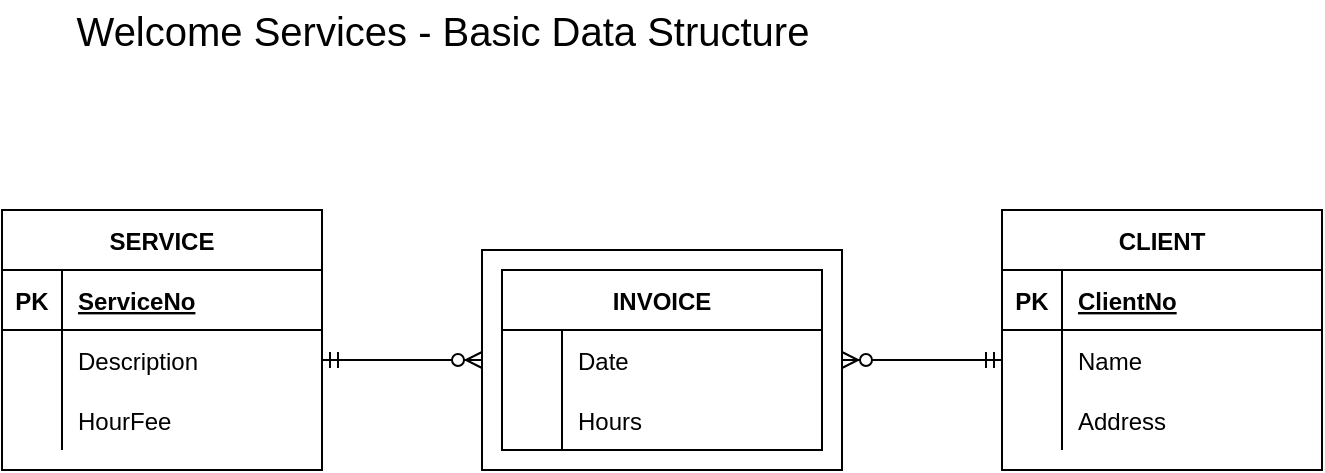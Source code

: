 <mxfile version="14.7.7" type="device"><diagram id="ssNDNhdNtm-Vj1r_zQpz" name="Page-1"><mxGraphModel dx="1502" dy="635" grid="1" gridSize="10" guides="1" tooltips="1" connect="1" arrows="1" fold="1" page="1" pageScale="1" pageWidth="827" pageHeight="1169" math="0" shadow="0"><root><mxCell id="0"/><mxCell id="1" parent="0"/><mxCell id="y2ffqyOGFUvIAbBw9LDo-1" value="SERVICE" style="shape=table;startSize=30;container=1;collapsible=1;childLayout=tableLayout;fixedRows=1;rowLines=0;fontStyle=1;align=center;resizeLast=1;" parent="1" vertex="1"><mxGeometry x="20" y="150" width="160" height="130" as="geometry"/></mxCell><mxCell id="y2ffqyOGFUvIAbBw9LDo-2" value="" style="shape=partialRectangle;collapsible=0;dropTarget=0;pointerEvents=0;fillColor=none;top=0;left=0;bottom=1;right=0;points=[[0,0.5],[1,0.5]];portConstraint=eastwest;" parent="y2ffqyOGFUvIAbBw9LDo-1" vertex="1"><mxGeometry y="30" width="160" height="30" as="geometry"/></mxCell><mxCell id="y2ffqyOGFUvIAbBw9LDo-3" value="PK" style="shape=partialRectangle;connectable=0;fillColor=none;top=0;left=0;bottom=0;right=0;fontStyle=1;overflow=hidden;" parent="y2ffqyOGFUvIAbBw9LDo-2" vertex="1"><mxGeometry width="30" height="30" as="geometry"/></mxCell><mxCell id="y2ffqyOGFUvIAbBw9LDo-4" value="ServiceNo" style="shape=partialRectangle;connectable=0;fillColor=none;top=0;left=0;bottom=0;right=0;align=left;spacingLeft=6;fontStyle=5;overflow=hidden;" parent="y2ffqyOGFUvIAbBw9LDo-2" vertex="1"><mxGeometry x="30" width="130" height="30" as="geometry"/></mxCell><mxCell id="y2ffqyOGFUvIAbBw9LDo-5" value="" style="shape=partialRectangle;collapsible=0;dropTarget=0;pointerEvents=0;fillColor=none;top=0;left=0;bottom=0;right=0;points=[[0,0.5],[1,0.5]];portConstraint=eastwest;" parent="y2ffqyOGFUvIAbBw9LDo-1" vertex="1"><mxGeometry y="60" width="160" height="30" as="geometry"/></mxCell><mxCell id="y2ffqyOGFUvIAbBw9LDo-6" value="" style="shape=partialRectangle;connectable=0;fillColor=none;top=0;left=0;bottom=0;right=0;editable=1;overflow=hidden;" parent="y2ffqyOGFUvIAbBw9LDo-5" vertex="1"><mxGeometry width="30" height="30" as="geometry"/></mxCell><mxCell id="y2ffqyOGFUvIAbBw9LDo-7" value="Description" style="shape=partialRectangle;connectable=0;fillColor=none;top=0;left=0;bottom=0;right=0;align=left;spacingLeft=6;overflow=hidden;" parent="y2ffqyOGFUvIAbBw9LDo-5" vertex="1"><mxGeometry x="30" width="130" height="30" as="geometry"/></mxCell><mxCell id="y2ffqyOGFUvIAbBw9LDo-8" value="" style="shape=partialRectangle;collapsible=0;dropTarget=0;pointerEvents=0;fillColor=none;top=0;left=0;bottom=0;right=0;points=[[0,0.5],[1,0.5]];portConstraint=eastwest;" parent="y2ffqyOGFUvIAbBw9LDo-1" vertex="1"><mxGeometry y="90" width="160" height="30" as="geometry"/></mxCell><mxCell id="y2ffqyOGFUvIAbBw9LDo-9" value="" style="shape=partialRectangle;connectable=0;fillColor=none;top=0;left=0;bottom=0;right=0;editable=1;overflow=hidden;" parent="y2ffqyOGFUvIAbBw9LDo-8" vertex="1"><mxGeometry width="30" height="30" as="geometry"/></mxCell><mxCell id="y2ffqyOGFUvIAbBw9LDo-10" value="HourFee" style="shape=partialRectangle;connectable=0;fillColor=none;top=0;left=0;bottom=0;right=0;align=left;spacingLeft=6;overflow=hidden;" parent="y2ffqyOGFUvIAbBw9LDo-8" vertex="1"><mxGeometry x="30" width="130" height="30" as="geometry"/></mxCell><mxCell id="y2ffqyOGFUvIAbBw9LDo-14" value="Welcome Services - Basic Data Structure" style="text;html=1;align=center;verticalAlign=middle;resizable=0;points=[];autosize=1;strokeColor=none;fontSize=20;" parent="1" vertex="1"><mxGeometry x="50" y="45" width="380" height="30" as="geometry"/></mxCell><mxCell id="n3JpF0n-T_0K3Ao1gj0e-1" value="CLIENT" style="shape=table;startSize=30;container=1;collapsible=1;childLayout=tableLayout;fixedRows=1;rowLines=0;fontStyle=1;align=center;resizeLast=1;" vertex="1" parent="1"><mxGeometry x="520" y="150" width="160" height="130" as="geometry"/></mxCell><mxCell id="n3JpF0n-T_0K3Ao1gj0e-2" value="" style="shape=partialRectangle;collapsible=0;dropTarget=0;pointerEvents=0;fillColor=none;top=0;left=0;bottom=1;right=0;points=[[0,0.5],[1,0.5]];portConstraint=eastwest;" vertex="1" parent="n3JpF0n-T_0K3Ao1gj0e-1"><mxGeometry y="30" width="160" height="30" as="geometry"/></mxCell><mxCell id="n3JpF0n-T_0K3Ao1gj0e-3" value="PK" style="shape=partialRectangle;connectable=0;fillColor=none;top=0;left=0;bottom=0;right=0;fontStyle=1;overflow=hidden;" vertex="1" parent="n3JpF0n-T_0K3Ao1gj0e-2"><mxGeometry width="30" height="30" as="geometry"/></mxCell><mxCell id="n3JpF0n-T_0K3Ao1gj0e-4" value="ClientNo" style="shape=partialRectangle;connectable=0;fillColor=none;top=0;left=0;bottom=0;right=0;align=left;spacingLeft=6;fontStyle=5;overflow=hidden;" vertex="1" parent="n3JpF0n-T_0K3Ao1gj0e-2"><mxGeometry x="30" width="130" height="30" as="geometry"/></mxCell><mxCell id="n3JpF0n-T_0K3Ao1gj0e-5" value="" style="shape=partialRectangle;collapsible=0;dropTarget=0;pointerEvents=0;fillColor=none;top=0;left=0;bottom=0;right=0;points=[[0,0.5],[1,0.5]];portConstraint=eastwest;" vertex="1" parent="n3JpF0n-T_0K3Ao1gj0e-1"><mxGeometry y="60" width="160" height="30" as="geometry"/></mxCell><mxCell id="n3JpF0n-T_0K3Ao1gj0e-6" value="" style="shape=partialRectangle;connectable=0;fillColor=none;top=0;left=0;bottom=0;right=0;editable=1;overflow=hidden;" vertex="1" parent="n3JpF0n-T_0K3Ao1gj0e-5"><mxGeometry width="30" height="30" as="geometry"/></mxCell><mxCell id="n3JpF0n-T_0K3Ao1gj0e-7" value="Name" style="shape=partialRectangle;connectable=0;fillColor=none;top=0;left=0;bottom=0;right=0;align=left;spacingLeft=6;overflow=hidden;" vertex="1" parent="n3JpF0n-T_0K3Ao1gj0e-5"><mxGeometry x="30" width="130" height="30" as="geometry"/></mxCell><mxCell id="n3JpF0n-T_0K3Ao1gj0e-8" value="" style="shape=partialRectangle;collapsible=0;dropTarget=0;pointerEvents=0;fillColor=none;top=0;left=0;bottom=0;right=0;points=[[0,0.5],[1,0.5]];portConstraint=eastwest;" vertex="1" parent="n3JpF0n-T_0K3Ao1gj0e-1"><mxGeometry y="90" width="160" height="30" as="geometry"/></mxCell><mxCell id="n3JpF0n-T_0K3Ao1gj0e-9" value="" style="shape=partialRectangle;connectable=0;fillColor=none;top=0;left=0;bottom=0;right=0;editable=1;overflow=hidden;" vertex="1" parent="n3JpF0n-T_0K3Ao1gj0e-8"><mxGeometry width="30" height="30" as="geometry"/></mxCell><mxCell id="n3JpF0n-T_0K3Ao1gj0e-10" value="Address" style="shape=partialRectangle;connectable=0;fillColor=none;top=0;left=0;bottom=0;right=0;align=left;spacingLeft=6;overflow=hidden;" vertex="1" parent="n3JpF0n-T_0K3Ao1gj0e-8"><mxGeometry x="30" width="130" height="30" as="geometry"/></mxCell><mxCell id="n3JpF0n-T_0K3Ao1gj0e-27" value="" style="fontSize=12;html=1;endArrow=ERzeroToMany;startArrow=ERmandOne;exitX=1;exitY=0.5;exitDx=0;exitDy=0;entryX=0;entryY=0.5;entryDx=0;entryDy=0;startFill=0;endFill=1;" edge="1" parent="1" source="y2ffqyOGFUvIAbBw9LDo-5" target="n3JpF0n-T_0K3Ao1gj0e-38"><mxGeometry width="100" height="100" relative="1" as="geometry"><mxPoint x="160" y="460" as="sourcePoint"/><mxPoint x="240" y="225" as="targetPoint"/></mxGeometry></mxCell><mxCell id="n3JpF0n-T_0K3Ao1gj0e-28" value="" style="fontSize=12;html=1;endArrow=ERmandOne;startArrow=ERzeroToMany;exitX=1;exitY=0.5;exitDx=0;exitDy=0;entryX=0;entryY=0.5;entryDx=0;entryDy=0;startFill=1;" edge="1" parent="1" source="n3JpF0n-T_0K3Ao1gj0e-38" target="n3JpF0n-T_0K3Ao1gj0e-5"><mxGeometry width="100" height="100" relative="1" as="geometry"><mxPoint x="500" y="310" as="sourcePoint"/><mxPoint x="510" y="220" as="targetPoint"/></mxGeometry></mxCell><mxCell id="n3JpF0n-T_0K3Ao1gj0e-43" value="" style="group" vertex="1" connectable="0" parent="1"><mxGeometry x="260" y="170" width="180" height="110" as="geometry"/></mxCell><mxCell id="n3JpF0n-T_0K3Ao1gj0e-38" value="" style="rounded=0;whiteSpace=wrap;html=1;movable=1;resizable=1;rotatable=1;deletable=1;editable=1;connectable=1;" vertex="1" parent="n3JpF0n-T_0K3Ao1gj0e-43"><mxGeometry width="180" height="110" as="geometry"/></mxCell><mxCell id="n3JpF0n-T_0K3Ao1gj0e-29" value="INVOICE" style="shape=table;startSize=30;container=1;collapsible=1;childLayout=tableLayout;fixedRows=1;rowLines=0;fontStyle=1;align=center;resizeLast=1;movable=1;resizable=1;rotatable=1;deletable=1;editable=1;connectable=1;" vertex="1" parent="n3JpF0n-T_0K3Ao1gj0e-43"><mxGeometry x="10" y="10" width="160" height="90" as="geometry"/></mxCell><mxCell id="n3JpF0n-T_0K3Ao1gj0e-30" value="" style="shape=partialRectangle;collapsible=0;dropTarget=0;pointerEvents=0;fillColor=none;top=0;left=0;bottom=0;right=0;points=[[0,0.5],[1,0.5]];portConstraint=eastwest;" vertex="1" parent="n3JpF0n-T_0K3Ao1gj0e-29"><mxGeometry y="30" width="160" height="30" as="geometry"/></mxCell><mxCell id="n3JpF0n-T_0K3Ao1gj0e-31" value="" style="shape=partialRectangle;connectable=0;fillColor=none;top=0;left=0;bottom=0;right=0;editable=1;overflow=hidden;" vertex="1" parent="n3JpF0n-T_0K3Ao1gj0e-30"><mxGeometry width="30" height="30" as="geometry"/></mxCell><mxCell id="n3JpF0n-T_0K3Ao1gj0e-32" value="Date" style="shape=partialRectangle;connectable=0;fillColor=none;top=0;left=0;bottom=0;right=0;align=left;spacingLeft=6;overflow=hidden;" vertex="1" parent="n3JpF0n-T_0K3Ao1gj0e-30"><mxGeometry x="30" width="130" height="30" as="geometry"/></mxCell><mxCell id="n3JpF0n-T_0K3Ao1gj0e-33" value="" style="shape=partialRectangle;collapsible=0;dropTarget=0;pointerEvents=0;fillColor=none;top=0;left=0;bottom=0;right=0;points=[[0,0.5],[1,0.5]];portConstraint=eastwest;" vertex="1" parent="n3JpF0n-T_0K3Ao1gj0e-29"><mxGeometry y="60" width="160" height="30" as="geometry"/></mxCell><mxCell id="n3JpF0n-T_0K3Ao1gj0e-34" value="" style="shape=partialRectangle;connectable=0;fillColor=none;top=0;left=0;bottom=0;right=0;editable=1;overflow=hidden;" vertex="1" parent="n3JpF0n-T_0K3Ao1gj0e-33"><mxGeometry width="30" height="30" as="geometry"/></mxCell><mxCell id="n3JpF0n-T_0K3Ao1gj0e-35" value="Hours" style="shape=partialRectangle;connectable=0;fillColor=none;top=0;left=0;bottom=0;right=0;align=left;spacingLeft=6;overflow=hidden;" vertex="1" parent="n3JpF0n-T_0K3Ao1gj0e-33"><mxGeometry x="30" width="130" height="30" as="geometry"/></mxCell></root></mxGraphModel></diagram></mxfile>